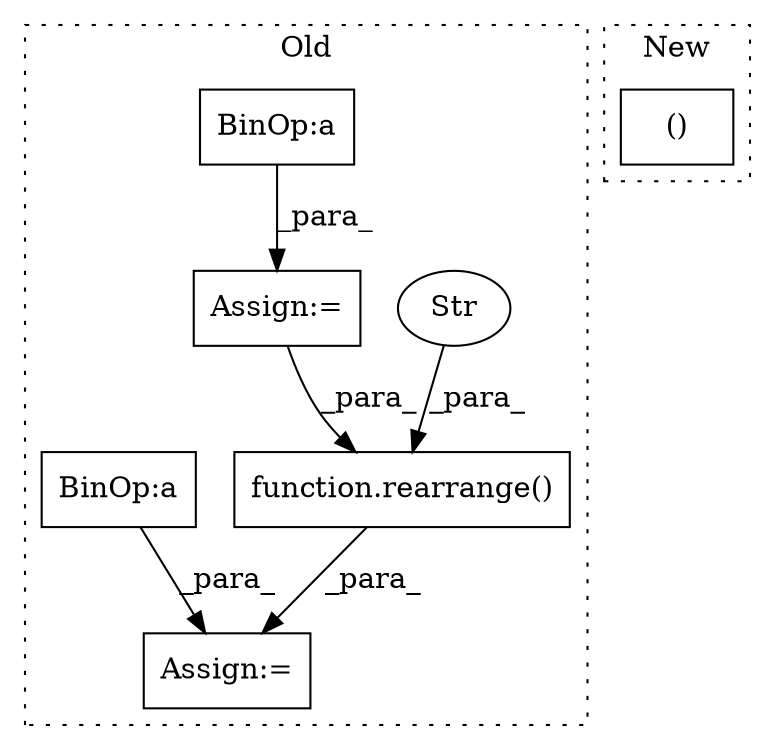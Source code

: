 digraph G {
subgraph cluster0 {
1 [label="function.rearrange()" a="75" s="2222,2315" l="10,91" shape="box"];
3 [label="Str" a="66" s="2291" l="24" shape="ellipse"];
4 [label="Assign:=" a="68" s="2770" l="3" shape="box"];
5 [label="Assign:=" a="68" s="2039" l="3" shape="box"];
6 [label="BinOp:a" a="82" s="1816" l="3" shape="box"];
7 [label="BinOp:a" a="82" s="2444" l="8" shape="box"];
label = "Old";
style="dotted";
}
subgraph cluster1 {
2 [label="()" a="54" s="1334" l="22" shape="box"];
label = "New";
style="dotted";
}
1 -> 4 [label="_para_"];
3 -> 1 [label="_para_"];
5 -> 1 [label="_para_"];
6 -> 5 [label="_para_"];
7 -> 4 [label="_para_"];
}
